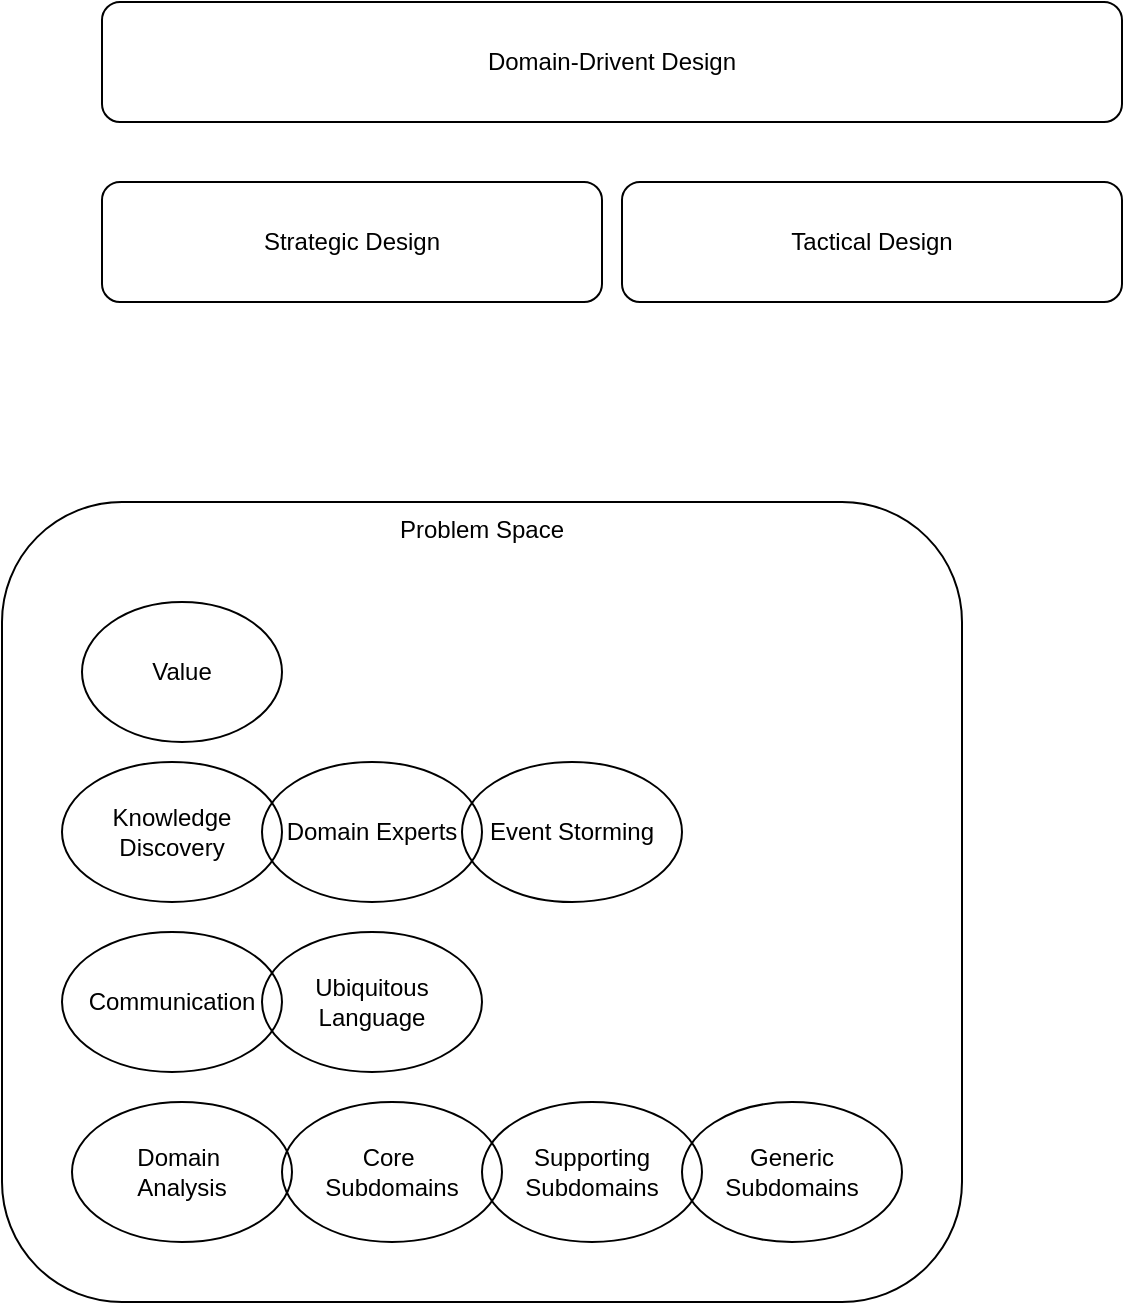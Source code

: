 <mxfile version="28.0.9">
  <diagram name="Page-1" id="nZD8rx1ky12dEjV43CSn">
    <mxGraphModel dx="1213" dy="613" grid="1" gridSize="10" guides="1" tooltips="1" connect="1" arrows="1" fold="1" page="1" pageScale="1" pageWidth="827" pageHeight="1169" math="0" shadow="0">
      <root>
        <mxCell id="0" />
        <mxCell id="1" parent="0" />
        <mxCell id="tk9MmU5VUw1Bmq7ryfRP-1" value="Strategic Design" style="rounded=1;whiteSpace=wrap;html=1;" vertex="1" parent="1">
          <mxGeometry x="150" y="140" width="250" height="60" as="geometry" />
        </mxCell>
        <mxCell id="tk9MmU5VUw1Bmq7ryfRP-2" value="Tactical Design" style="rounded=1;whiteSpace=wrap;html=1;" vertex="1" parent="1">
          <mxGeometry x="410" y="140" width="250" height="60" as="geometry" />
        </mxCell>
        <mxCell id="tk9MmU5VUw1Bmq7ryfRP-3" value="Problem Space" style="rounded=1;whiteSpace=wrap;html=1;verticalAlign=top;" vertex="1" parent="1">
          <mxGeometry x="100" y="300" width="480" height="400" as="geometry" />
        </mxCell>
        <mxCell id="tk9MmU5VUw1Bmq7ryfRP-4" value="Value" style="ellipse;whiteSpace=wrap;html=1;" vertex="1" parent="1">
          <mxGeometry x="140" y="350" width="100" height="70" as="geometry" />
        </mxCell>
        <mxCell id="tk9MmU5VUw1Bmq7ryfRP-5" value="Knowledge Discovery" style="ellipse;whiteSpace=wrap;html=1;fillColor=none;" vertex="1" parent="1">
          <mxGeometry x="130" y="430" width="110" height="70" as="geometry" />
        </mxCell>
        <mxCell id="tk9MmU5VUw1Bmq7ryfRP-6" value="Domain-Drivent Design" style="rounded=1;whiteSpace=wrap;html=1;" vertex="1" parent="1">
          <mxGeometry x="150" y="50" width="510" height="60" as="geometry" />
        </mxCell>
        <mxCell id="tk9MmU5VUw1Bmq7ryfRP-7" value="Domain Experts" style="ellipse;whiteSpace=wrap;html=1;fillColor=none;" vertex="1" parent="1">
          <mxGeometry x="230" y="430" width="110" height="70" as="geometry" />
        </mxCell>
        <mxCell id="tk9MmU5VUw1Bmq7ryfRP-8" value="Event Storming" style="ellipse;whiteSpace=wrap;html=1;fillColor=none;" vertex="1" parent="1">
          <mxGeometry x="330" y="430" width="110" height="70" as="geometry" />
        </mxCell>
        <mxCell id="tk9MmU5VUw1Bmq7ryfRP-9" value="Communication" style="ellipse;whiteSpace=wrap;html=1;fillColor=none;" vertex="1" parent="1">
          <mxGeometry x="130" y="515" width="110" height="70" as="geometry" />
        </mxCell>
        <mxCell id="tk9MmU5VUw1Bmq7ryfRP-10" value="Ubiquitous Language" style="ellipse;whiteSpace=wrap;html=1;fillColor=none;" vertex="1" parent="1">
          <mxGeometry x="230" y="515" width="110" height="70" as="geometry" />
        </mxCell>
        <mxCell id="tk9MmU5VUw1Bmq7ryfRP-11" value="Domain&amp;nbsp;&lt;div&gt;Analysis&lt;/div&gt;" style="ellipse;whiteSpace=wrap;html=1;fillColor=none;" vertex="1" parent="1">
          <mxGeometry x="135" y="600" width="110" height="70" as="geometry" />
        </mxCell>
        <mxCell id="tk9MmU5VUw1Bmq7ryfRP-12" value="Core&amp;nbsp;&lt;div&gt;Subdomains&lt;/div&gt;" style="ellipse;whiteSpace=wrap;html=1;fillColor=none;" vertex="1" parent="1">
          <mxGeometry x="240" y="600" width="110" height="70" as="geometry" />
        </mxCell>
        <mxCell id="tk9MmU5VUw1Bmq7ryfRP-13" value="Supporting&lt;div&gt;Subdomains&lt;/div&gt;" style="ellipse;whiteSpace=wrap;html=1;fillColor=none;" vertex="1" parent="1">
          <mxGeometry x="340" y="600" width="110" height="70" as="geometry" />
        </mxCell>
        <mxCell id="tk9MmU5VUw1Bmq7ryfRP-14" value="Generic&lt;div&gt;Subdomains&lt;/div&gt;" style="ellipse;whiteSpace=wrap;html=1;fillColor=none;" vertex="1" parent="1">
          <mxGeometry x="440" y="600" width="110" height="70" as="geometry" />
        </mxCell>
      </root>
    </mxGraphModel>
  </diagram>
</mxfile>
